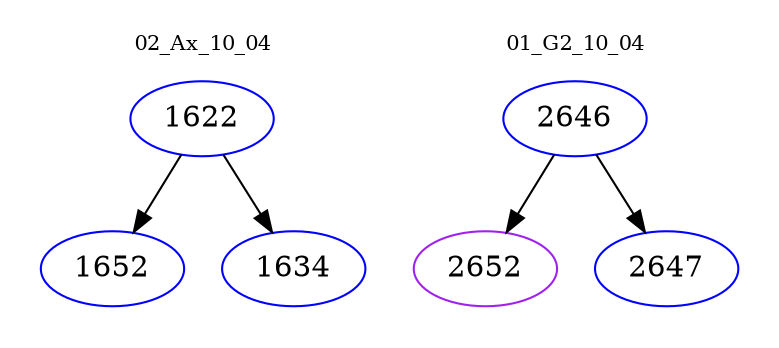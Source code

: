 digraph{
subgraph cluster_0 {
color = white
label = "02_Ax_10_04";
fontsize=10;
T0_1622 [label="1622", color="blue"]
T0_1622 -> T0_1652 [color="black"]
T0_1652 [label="1652", color="blue"]
T0_1622 -> T0_1634 [color="black"]
T0_1634 [label="1634", color="blue"]
}
subgraph cluster_1 {
color = white
label = "01_G2_10_04";
fontsize=10;
T1_2646 [label="2646", color="blue"]
T1_2646 -> T1_2652 [color="black"]
T1_2652 [label="2652", color="purple"]
T1_2646 -> T1_2647 [color="black"]
T1_2647 [label="2647", color="blue"]
}
}
